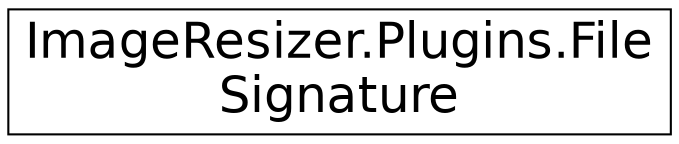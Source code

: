digraph "Graphical Class Hierarchy"
{
  edge [fontname="Helvetica",fontsize="24",labelfontname="Helvetica",labelfontsize="24"];
  node [fontname="Helvetica",fontsize="24",shape=record];
  rankdir="LR";
  Node1 [label="ImageResizer.Plugins.File\lSignature",height=0.2,width=0.4,color="black", fillcolor="white", style="filled",URL="$class_image_resizer_1_1_plugins_1_1_file_signature.html"];
}
